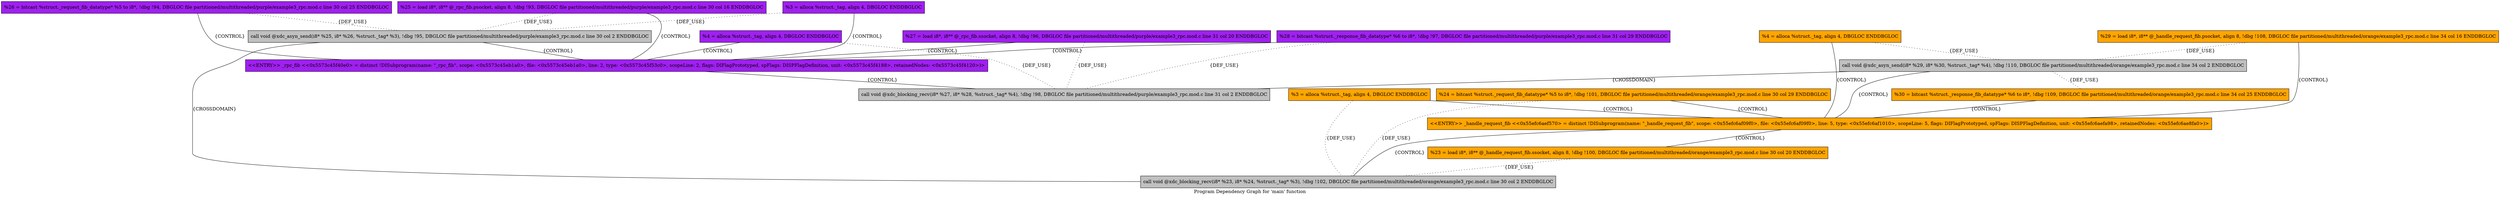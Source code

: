 strict graph "Program Dependency Graph for 'main' function" {
label="Program Dependency Graph for 'main' function";
Node0x5573c4641c10 [fillcolor=purple, label="{  %26 = bitcast %struct._request_fib_datatype* %5 to i8*, !dbg !94, DBGLOC file partitioned/multithreaded/purple/example3_rpc.mod.c line 30 col 25 ENDDBGLOC}", shape="record", side="purple/purple", style=filled];
Node0x5573c46419d0 [fillcolor=purple, label="{  %4 = alloca %struct._tag, align 4, DBGLOC  ENDDBGLOC}", shape="record", side="purple/purple", style=filled];
Node0x55efc6b3ea90 [fillcolor=orange, label="{  %29 = load i8*, i8** @_handle_request_fib.psocket, align 8, !dbg !108, DBGLOC file partitioned/multithreaded/orange/example3_rpc.mod.c line 34 col 16 ENDDBGLOC}", shape="record", side="orange/orange", style=filled];
Node0x5573c4642270 [fillcolor=purple, label="{  %25 = load i8*, i8** @_rpc_fib.psocket, align 8, !dbg !93, DBGLOC file partitioned/multithreaded/purple/example3_rpc.mod.c line 30 col 16 ENDDBGLOC}", shape="record", side="purple/purple", style=filled];
Node0x55efc6b3e110 [fillcolor=orange, label="{  %4 = alloca %struct._tag, align 4, DBGLOC  ENDDBGLOC}", shape="record", side="orange/orange", style=filled];
Node0x55efc6b3e1d0 [dbginfo="Name: xdc_asyn_send on line 34 column 2 in file partitioned/multithreaded/orange/example3_rpc.mod.c (local)", fillcolor="gray", label="{  call void @xdc_asyn_send(i8* %29, i8* %30, %struct._tag* %4), !dbg !110, DBGLOC file partitioned/multithreaded/orange/example3_rpc.mod.c line 34 col 2 ENDDBGLOC}", shape="record", side="orange/orange", style="filled"];
Node0x55efc6b4b570 [fillcolor=orange, label="{  %3 = alloca %struct._tag, align 4, DBGLOC  ENDDBGLOC}", shape="record", side="orange/orange", style=filled];
Node0x5573c4641910 [fillcolor=purple, label="{  %3 = alloca %struct._tag, align 4, DBGLOC  ENDDBGLOC}", shape="record", side="purple/purple", style=filled];
Node0x5573c4642330 [fillcolor=purple, label="{  %27 = load i8*, i8** @_rpc_fib.ssocket, align 8, !dbg !96, DBGLOC file partitioned/multithreaded/purple/example3_rpc.mod.c line 31 col 20 ENDDBGLOC}", shape="record", side="purple/purple", style=filled];
Node0x5573c4641dc0 [fillcolor=purple, label="{  %28 = bitcast %struct._response_fib_datatype* %6 to i8*, !dbg !97, DBGLOC file partitioned/multithreaded/purple/example3_rpc.mod.c line 31 col 29 ENDDBGLOC}", shape="record", side="purple/purple", style=filled];
Node0x55efc6b3e3e0 [fillcolor=orange, label="{  %30 = bitcast %struct._response_fib_datatype* %6 to i8*, !dbg !109, DBGLOC file partitioned/multithreaded/orange/example3_rpc.mod.c line 34 col 25 ENDDBGLOC}", shape="record", side="orange/orange", style=filled];
Node0x55efc6b3e290 [fillcolor=orange, label="{  %24 = bitcast %struct._request_fib_datatype* %5 to i8*, !dbg !101, DBGLOC file partitioned/multithreaded/orange/example3_rpc.mod.c line 30 col 29 ENDDBGLOC}", shape="record", side="orange/orange", style=filled];
Node0x5573c4641a00 [dbginfo="Name: xdc_asyn_send on line 30 column 2 in file partitioned/multithreaded/purple/example3_rpc.mod.c (local)", fillcolor="gray", label="{  call void @xdc_asyn_send(i8* %25, i8* %26, %struct._tag* %3), !dbg !95, DBGLOC file partitioned/multithreaded/purple/example3_rpc.mod.c line 30 col 2 ENDDBGLOC}", shape="record", side="purple/purple", style="filled"];
Node0x55efc6b3f020 [fillcolor=orange, label="{\<\<ENTRY\>\> _handle_request_fib \<\<0x55efc6aef570\> = distinct !DISubprogram(name: \"_handle_request_fib\", scope: \<0x55efc6af09f0\>, file: \<0x55efc6af09f0\>, line: 5, type: \<0x55efc6af1010\>, scopeLine: 5, flags: DIFlagPrototyped, spFlags: DISPFlagDefinition, unit: \<0x55efc6aefa98\>, retainedNodes: \<0x55efc6ae8fa0\>)\>}", shape="record", side="orange/orange", style=filled];
Node0x5573c463fa90 [fillcolor=purple, label="{\<\<ENTRY\>\> _rpc_fib \<\<0x5573c45f40e0\> = distinct !DISubprogram(name: \"_rpc_fib\", scope: \<0x5573c45eb1a0\>, file: \<0x5573c45eb1a0\>, line: 2, type: \<0x5573c45f53c0\>, scopeLine: 2, flags: DIFlagPrototyped, spFlags: DISPFlagDefinition, unit: \<0x5573c45f4188\>, retainedNodes: \<0x5573c45f4120\>)\>}", shape="record", side="purple/purple", style=filled];
Node0x5573c4641a90 [dbginfo="Name: xdc_blocking_recv on line 31 column 2 in file partitioned/multithreaded/purple/example3_rpc.mod.c (local)", fillcolor="gray", label="{  call void @xdc_blocking_recv(i8* %27, i8* %28, %struct._tag* %4), !dbg !98, DBGLOC file partitioned/multithreaded/purple/example3_rpc.mod.c line 31 col 2 ENDDBGLOC}", shape="record", side="purple/purple", style="filled"];
Node0x55efc6b3e970 [fillcolor=orange, label="{  %23 = load i8*, i8** @_handle_request_fib.ssocket, align 8, !dbg !100, DBGLOC file partitioned/multithreaded/orange/example3_rpc.mod.c line 30 col 20 ENDDBGLOC}", shape="record", side="orange/orange", style=filled];
Node0x55efc6b3e020 [dbginfo="Name: xdc_blocking_recv on line 30 column 2 in file partitioned/multithreaded/orange/example3_rpc.mod.c (local)", fillcolor="gray", label="{  call void @xdc_blocking_recv(i8* %23, i8* %24, %struct._tag* %3), !dbg !102, DBGLOC file partitioned/multithreaded/orange/example3_rpc.mod.c line 30 col 2 ENDDBGLOC}", shape="record", side="orange/orange", style="filled"];
N [pos="0,25!", shape=polygon, side=green, style=invis];
S [pos="0,-25!", shape=polygon, side=orange, style=invis];
Node0x5573c4641c10 -- Node0x5573c4641a00  [label="{DEF_USE}", style="dotted"];
Node0x5573c4641c10 -- Node0x5573c463fa90  [label="{CONTROL}"];
Node0x5573c4641c10 -- N  [style=invis];
Node0x5573c46419d0 -- Node0x5573c4641a90  [label="{DEF_USE}", style="dotted"];
Node0x5573c46419d0 -- Node0x5573c463fa90  [label="{CONTROL}"];
Node0x5573c46419d0 -- N  [style=invis];
Node0x55efc6b3ea90 -- Node0x55efc6b3e1d0  [label="{DEF_USE}", style="dotted"];
Node0x55efc6b3ea90 -- Node0x55efc6b3f020  [label="{CONTROL}"];
Node0x55efc6b3ea90 -- S  [style=invis];
Node0x5573c4642270 -- Node0x5573c4641a00  [label="{DEF_USE}", style="dotted"];
Node0x5573c4642270 -- Node0x5573c463fa90  [label="{CONTROL}"];
Node0x5573c4642270 -- N  [style=invis];
Node0x55efc6b3e110 -- Node0x55efc6b3e1d0  [label="{DEF_USE}", style="dotted"];
Node0x55efc6b3e110 -- Node0x55efc6b3f020  [label="{CONTROL}"];
Node0x55efc6b3e110 -- S  [style=invis];
Node0x55efc6b3e1d0 -- Node0x5573c4641a90  [label="{CROSSDOMAIN}"];
Node0x55efc6b3e1d0 -- Node0x55efc6b3e3e0  [label="{DEF_USE}", style="dotted"];
Node0x55efc6b3e1d0 -- Node0x55efc6b3f020  [label="{CONTROL}"];
Node0x55efc6b4b570 -- Node0x55efc6b3e020  [label="{DEF_USE}", style="dotted"];
Node0x55efc6b4b570 -- Node0x55efc6b3f020  [label="{CONTROL}"];
Node0x55efc6b4b570 -- S  [style=invis];
Node0x5573c4641910 -- Node0x5573c4641a00  [label="{DEF_USE}", style="dotted"];
Node0x5573c4641910 -- Node0x5573c463fa90  [label="{CONTROL}"];
Node0x5573c4641910 -- N  [style=invis];
Node0x5573c4642330 -- Node0x5573c4641a90  [label="{DEF_USE}", style="dotted"];
Node0x5573c4642330 -- Node0x5573c463fa90  [label="{CONTROL}"];
Node0x5573c4642330 -- N  [style=invis];
Node0x5573c4641dc0 -- Node0x5573c4641a90  [label="{DEF_USE}", style="dotted"];
Node0x5573c4641dc0 -- Node0x5573c463fa90  [label="{CONTROL}"];
Node0x5573c4641dc0 -- N  [style=invis];
Node0x55efc6b3e3e0 -- Node0x55efc6b3f020  [label="{CONTROL}"];
Node0x55efc6b3e3e0 -- S  [style=invis];
Node0x55efc6b3e290 -- Node0x55efc6b3e020  [label="{DEF_USE}", style="dotted"];
Node0x55efc6b3e290 -- Node0x55efc6b3f020  [label="{CONTROL}"];
Node0x55efc6b3e290 -- S  [style=invis];
Node0x5573c4641a00 -- Node0x55efc6b3e020  [label="{CROSSDOMAIN}"];
Node0x5573c4641a00 -- Node0x5573c463fa90  [label="{CONTROL}"];
Node0x55efc6b3f020 -- Node0x55efc6b3e970  [label="{CONTROL}"];
Node0x55efc6b3f020 -- Node0x55efc6b3e020  [label="{CONTROL}"];
Node0x55efc6b3f020 -- S  [style=invis];
Node0x5573c463fa90 -- Node0x5573c4641a90  [label="{CONTROL}"];
Node0x5573c463fa90 -- N  [style=invis];
Node0x55efc6b3e970 -- Node0x55efc6b3e020  [label="{DEF_USE}", style="dotted"];
Node0x55efc6b3e970 -- S  [style=invis];
}
